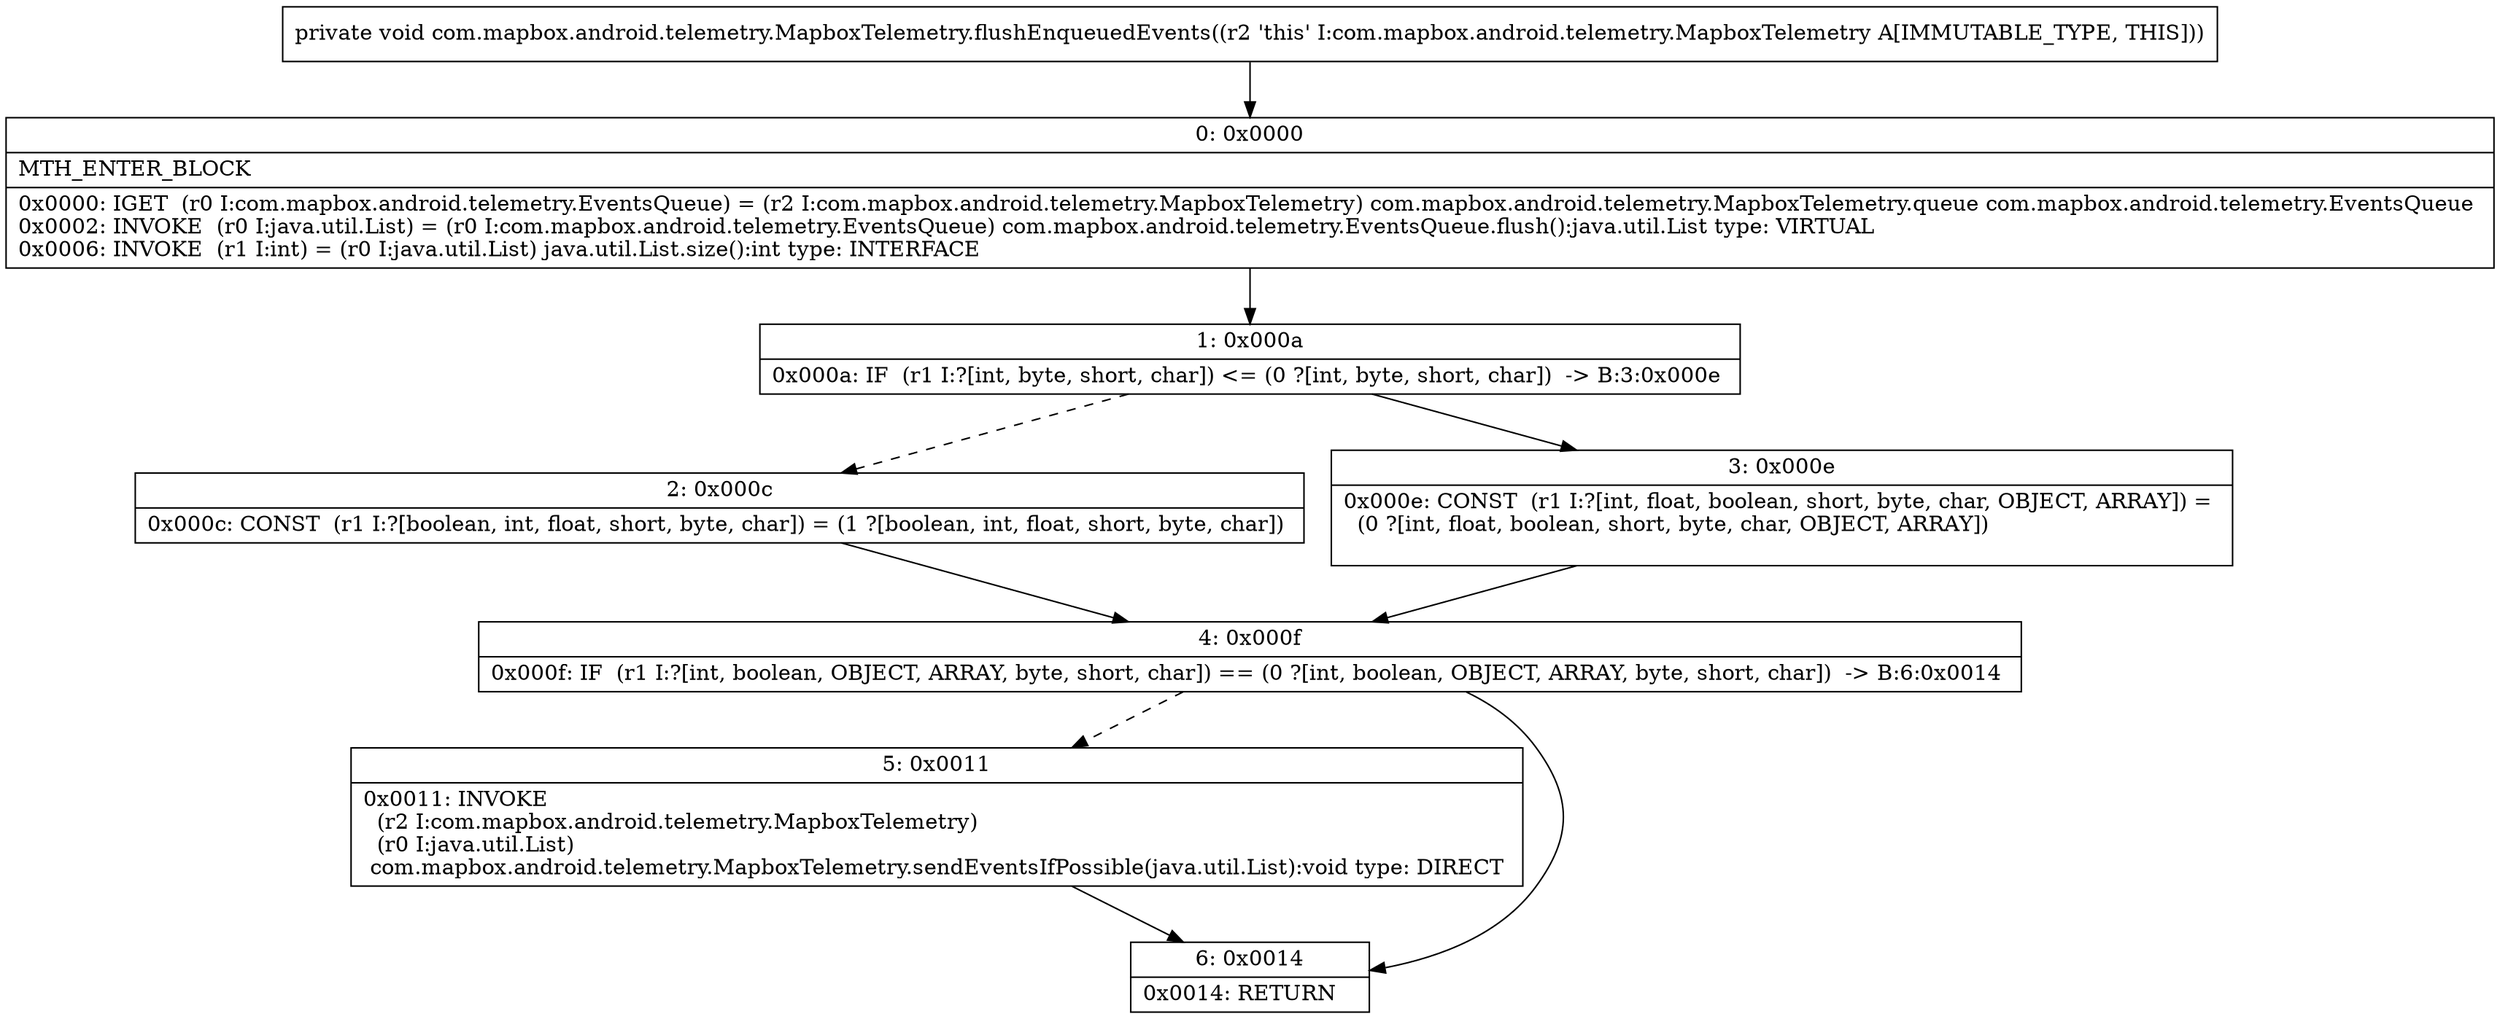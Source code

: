 digraph "CFG forcom.mapbox.android.telemetry.MapboxTelemetry.flushEnqueuedEvents()V" {
Node_0 [shape=record,label="{0\:\ 0x0000|MTH_ENTER_BLOCK\l|0x0000: IGET  (r0 I:com.mapbox.android.telemetry.EventsQueue) = (r2 I:com.mapbox.android.telemetry.MapboxTelemetry) com.mapbox.android.telemetry.MapboxTelemetry.queue com.mapbox.android.telemetry.EventsQueue \l0x0002: INVOKE  (r0 I:java.util.List) = (r0 I:com.mapbox.android.telemetry.EventsQueue) com.mapbox.android.telemetry.EventsQueue.flush():java.util.List type: VIRTUAL \l0x0006: INVOKE  (r1 I:int) = (r0 I:java.util.List) java.util.List.size():int type: INTERFACE \l}"];
Node_1 [shape=record,label="{1\:\ 0x000a|0x000a: IF  (r1 I:?[int, byte, short, char]) \<= (0 ?[int, byte, short, char])  \-\> B:3:0x000e \l}"];
Node_2 [shape=record,label="{2\:\ 0x000c|0x000c: CONST  (r1 I:?[boolean, int, float, short, byte, char]) = (1 ?[boolean, int, float, short, byte, char]) \l}"];
Node_3 [shape=record,label="{3\:\ 0x000e|0x000e: CONST  (r1 I:?[int, float, boolean, short, byte, char, OBJECT, ARRAY]) = \l  (0 ?[int, float, boolean, short, byte, char, OBJECT, ARRAY])\l \l}"];
Node_4 [shape=record,label="{4\:\ 0x000f|0x000f: IF  (r1 I:?[int, boolean, OBJECT, ARRAY, byte, short, char]) == (0 ?[int, boolean, OBJECT, ARRAY, byte, short, char])  \-\> B:6:0x0014 \l}"];
Node_5 [shape=record,label="{5\:\ 0x0011|0x0011: INVOKE  \l  (r2 I:com.mapbox.android.telemetry.MapboxTelemetry)\l  (r0 I:java.util.List)\l com.mapbox.android.telemetry.MapboxTelemetry.sendEventsIfPossible(java.util.List):void type: DIRECT \l}"];
Node_6 [shape=record,label="{6\:\ 0x0014|0x0014: RETURN   \l}"];
MethodNode[shape=record,label="{private void com.mapbox.android.telemetry.MapboxTelemetry.flushEnqueuedEvents((r2 'this' I:com.mapbox.android.telemetry.MapboxTelemetry A[IMMUTABLE_TYPE, THIS])) }"];
MethodNode -> Node_0;
Node_0 -> Node_1;
Node_1 -> Node_2[style=dashed];
Node_1 -> Node_3;
Node_2 -> Node_4;
Node_3 -> Node_4;
Node_4 -> Node_5[style=dashed];
Node_4 -> Node_6;
Node_5 -> Node_6;
}

